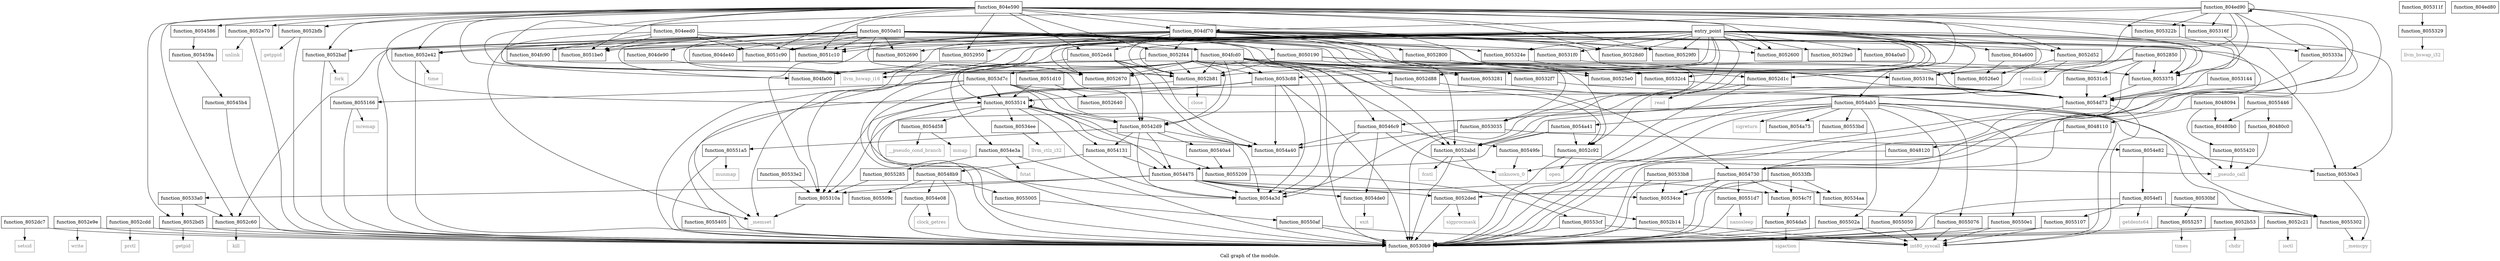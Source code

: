 digraph "Call graph of the module." {
  label="Call graph of the module.";
  node [shape=record];

  Node_function_8052d88 [label="{function_8052d88}"];
  Node_function_80531c5 [label="{function_80531c5}"];
  Node_function_8052dc7 [label="{function_8052dc7}"];
  Node_function_80531f0 [label="{function_80531f0}"];
  Node_function_805322b [label="{function_805322b}"];
  Node_function_8052ded [label="{function_8052ded}"];
  Node_function_805324e [label="{function_805324e}"];
  Node_function_8052e42 [label="{function_8052e42}"];
  Node_function_8053281 [label="{function_8053281}"];
  Node_function_8052850 [label="{function_8052850}"];
  Node_function_80528d0 [label="{function_80528d0}"];
  Node_function_80532c4 [label="{function_80532c4}"];
  Node_function_8052e70 [label="{function_8052e70}"];
  Node_function_80532f7 [label="{function_80532f7}"];
  Node_function_8052e9e [label="{function_8052e9e}"];
  Node_function_805333a [label="{function_805333a}"];
  Node_function_8052ed4 [label="{function_8052ed4}"];
  Node_function_8052f44 [label="{function_8052f44}"];
  Node_function_8053d7c [label="{function_8053d7c}"];
  Node_function_8053375 [label="{function_8053375}"];
  Node_function_8053035 [label="{function_8053035}"];
  Node_function_80533a0 [label="{function_80533a0}"];
  Node_function_80530b9 [label="{function_80530b9}"];
  Node_function_8052cdd [label="{function_8052cdd}"];
  Node_function_80534ce [label="{function_80534ce}"];
  Node_function_8052950 [label="{function_8052950}"];
  Node_function_80529a0 [label="{function_80529a0}"];
  Node_function_8053144 [label="{function_8053144}"];
  Node_function_80529f0 [label="{function_80529f0}"];
  Node_function_80534ee [label="{function_80534ee}"];
  Node_function_8052abd [label="{function_8052abd}"];
  Node_function_8052b14 [label="{function_8052b14}"];
  Node_function_8052b53 [label="{function_8052b53}"];
  Node_function_8052b81 [label="{function_8052b81}"];
  Node_function_8052baf [label="{function_8052baf}"];
  Node_function_8052bd5 [label="{function_8052bd5}"];
  Node_function_8052d1c [label="{function_8052d1c}"];
  Node_function_80530bf [label="{function_80530bf}"];
  Node_function_80533b8 [label="{function_80533b8}"];
  Node_function_805316f [label="{function_805316f}"];
  Node_function_80530e3 [label="{function_80530e3}"];
  Node_function_8052bfb [label="{function_8052bfb}"];
  Node_function_8052c21 [label="{function_8052c21}"];
  Node_function_8053c88 [label="{function_8053c88}"];
  Node_function_8052c60 [label="{function_8052c60}"];
  Node_function_8052d52 [label="{function_8052d52}"];
  Node_function_805319a [label="{function_805319a}"];
  Node_function_80533e2 [label="{function_80533e2}"];
  Node_function_80533fb [label="{function_80533fb}"];
  Node_function_805310a [label="{function_805310a}"];
  Node_function_8053514 [label="{function_8053514}"];
  Node_function_8052c92 [label="{function_8052c92}"];
  Node_function_805311f [label="{function_805311f}"];
  Node_function_80553cf [label="{function_80553cf}"];
  Node_function_8055405 [label="{function_8055405}"];
  Node_function_80540a4 [label="{function_80540a4}"];
  Node_function_8054131 [label="{function_8054131}"];
  Node_function_80542d9 [label="{function_80542d9}"];
  Node_function_8054475 [label="{function_8054475}"];
  Node_function_8054586 [label="{function_8054586}"];
  Node_function_805459a [label="{function_805459a}"];
  Node_function_80545b4 [label="{function_80545b4}"];
  Node_function_80546c9 [label="{function_80546c9}"];
  Node_function_8054730 [label="{function_8054730}"];
  Node_function_80548b9 [label="{function_80548b9}"];
  Node_function_80549fe [label="{function_80549fe}"];
  Node_function_8054a3d [label="{function_8054a3d}"];
  Node_function_8054a40 [label="{function_8054a40}"];
  Node_function_8054a41 [label="{function_8054a41}"];
  Node_function_8054a75 [label="{function_8054a75}"];
  Node_function_8054ab5 [label="{function_8054ab5}"];
  Node_function_8054c7f [label="{function_8054c7f}"];
  Node_function_8054d58 [label="{function_8054d58}"];
  Node_function_8054d73 [label="{function_8054d73}"];
  Node_function_8054da5 [label="{function_8054da5}"];
  Node_function_8054de0 [label="{function_8054de0}"];
  Node_function_8054e08 [label="{function_8054e08}"];
  Node_function_8054e3a [label="{function_8054e3a}"];
  Node_function_8054e82 [label="{function_8054e82}"];
  Node_function_8054ef1 [label="{function_8054ef1}"];
  Node_function_8055005 [label="{function_8055005}"];
  Node_function_805502a [label="{function_805502a}"];
  Node_function_8055050 [label="{function_8055050}"];
  Node_function_8055076 [label="{function_8055076}"];
  Node_function_805509c [label="{function_805509c}"];
  Node_function_80550af [label="{function_80550af}"];
  Node_function_80550e1 [label="{function_80550e1}"];
  Node_function_8055107 [label="{function_8055107}"];
  Node_function_8055166 [label="{function_8055166}"];
  Node_function_80551a5 [label="{function_80551a5}"];
  Node_function_80551d7 [label="{function_80551d7}"];
  Node_function_8055209 [label="{function_8055209}"];
  Node_function_8055257 [label="{function_8055257}"];
  Node_function_8055285 [label="{function_8055285}"];
  Node_function_8055302 [label="{function_8055302}"];
  Node_function_8055329 [label="{function_8055329}"];
  Node_function_80553bd [label="{function_80553bd}"];
  Node_function_8055420 [label="{function_8055420}"];
  Node_function_8055446 [label="{function_8055446}"];
  Node_llvm_ctlz_i32 [color="gray50", fontcolor="gray50", label="{llvm_ctlz_i32}"];
  Node_llvm_bswap_i32 [color="gray50", fontcolor="gray50", label="{llvm_bswap_i32}"];
  Node__memset [color="gray50", fontcolor="gray50", label="{_memset}"];
  Node__memcpy [color="gray50", fontcolor="gray50", label="{_memcpy}"];
  Node_llvm_bswap_i16 [color="gray50", fontcolor="gray50", label="{llvm_bswap_i16}"];
  Node_unknown_0 [color="gray50", fontcolor="gray50", label="{unknown_0}"];
  Node_fcntl [color="gray50", fontcolor="gray50", label="{fcntl}"];
  Node_int80_syscall [color="gray50", fontcolor="gray50", label="{int80_syscall}"];
  Node_chdir [color="gray50", fontcolor="gray50", label="{chdir}"];
  Node_close [color="gray50", fontcolor="gray50", label="{close}"];
  Node_fork [color="gray50", fontcolor="gray50", label="{fork}"];
  Node_getpid [color="gray50", fontcolor="gray50", label="{getpid}"];
  Node_getppid [color="gray50", fontcolor="gray50", label="{getppid}"];
  Node_ioctl [color="gray50", fontcolor="gray50", label="{ioctl}"];
  Node_kill [color="gray50", fontcolor="gray50", label="{kill}"];
  Node_open [color="gray50", fontcolor="gray50", label="{open}"];
  Node_prctl [color="gray50", fontcolor="gray50", label="{prctl}"];
  Node_read [color="gray50", fontcolor="gray50", label="{read}"];
  Node_readlink [color="gray50", fontcolor="gray50", label="{readlink}"];
  Node_setsid [color="gray50", fontcolor="gray50", label="{setsid}"];
  Node_sigprocmask [color="gray50", fontcolor="gray50", label="{sigprocmask}"];
  Node_time [color="gray50", fontcolor="gray50", label="{time}"];
  Node_unlink [color="gray50", fontcolor="gray50", label="{unlink}"];
  Node_write [color="gray50", fontcolor="gray50", label="{write}"];
  Node_sigreturn [color="gray50", fontcolor="gray50", label="{sigreturn}"];
  Node_mmap [color="gray50", fontcolor="gray50", label="{mmap}"];
  Node_sigaction [color="gray50", fontcolor="gray50", label="{sigaction}"];
  Node_exit [color="gray50", fontcolor="gray50", label="{exit}"];
  Node_clock_getres [color="gray50", fontcolor="gray50", label="{clock_getres}"];
  Node_fstat [color="gray50", fontcolor="gray50", label="{fstat}"];
  Node_getdents64 [color="gray50", fontcolor="gray50", label="{getdents64}"];
  Node_mremap [color="gray50", fontcolor="gray50", label="{mremap}"];
  Node_munmap [color="gray50", fontcolor="gray50", label="{munmap}"];
  Node_nanosleep [color="gray50", fontcolor="gray50", label="{nanosleep}"];
  Node_times [color="gray50", fontcolor="gray50", label="{times}"];
  Node___pseudo_call [color="gray50", fontcolor="gray50", label="{__pseudo_call}"];
  Node___pseudo_cond_branch [color="gray50", fontcolor="gray50", label="{__pseudo_cond_branch}"];
  Node_function_8048094 [label="{function_8048094}"];
  Node_function_80480b0 [label="{function_80480b0}"];
  Node_function_80480c0 [label="{function_80480c0}"];
  Node_function_8048110 [label="{function_8048110}"];
  Node_function_8048120 [label="{function_8048120}"];
  Node_entry_point [label="{entry_point}"];
  Node_function_804a0a0 [label="{function_804a0a0}"];
  Node_function_804a600 [label="{function_804a600}"];
  Node_function_804de40 [label="{function_804de40}"];
  Node_function_804de90 [label="{function_804de90}"];
  Node_function_804df70 [label="{function_804df70}"];
  Node_function_804e590 [label="{function_804e590}"];
  Node_function_804ed80 [label="{function_804ed80}"];
  Node_function_804ed90 [label="{function_804ed90}"];
  Node_function_804eed0 [label="{function_804eed0}"];
  Node_function_80534aa [label="{function_80534aa}"];
  Node_function_804fa00 [label="{function_804fa00}"];
  Node_function_804fc90 [label="{function_804fc90}"];
  Node_function_804fcd0 [label="{function_804fcd0}"];
  Node_function_8050190 [label="{function_8050190}"];
  Node_function_8050a01 [label="{function_8050a01}"];
  Node_function_8051be0 [label="{function_8051be0}"];
  Node_function_8051c10 [label="{function_8051c10}"];
  Node_function_8051c90 [label="{function_8051c90}"];
  Node_function_8051d10 [label="{function_8051d10}"];
  Node_function_80525e0 [label="{function_80525e0}"];
  Node_function_8052600 [label="{function_8052600}"];
  Node_function_8052640 [label="{function_8052640}"];
  Node_function_8052670 [label="{function_8052670}"];
  Node_function_8052690 [label="{function_8052690}"];
  Node_function_80526e0 [label="{function_80526e0}"];
  Node_function_8052800 [label="{function_8052800}"];
  Node_function_8052d88 -> Node_function_80530b9;
  Node_function_8052d88 -> Node_int80_syscall;
  Node_function_80531c5 -> Node_function_8054d73;
  Node_function_8052dc7 -> Node_function_80530b9;
  Node_function_8052dc7 -> Node_setsid;
  Node_function_80531f0 -> Node_function_8054d73;
  Node_function_805322b -> Node_function_8054d73;
  Node_function_8052ded -> Node_function_80530b9;
  Node_function_8052ded -> Node_sigprocmask;
  Node_function_805324e -> Node_function_8054d73;
  Node_function_8052e42 -> Node_function_80530b9;
  Node_function_8052e42 -> Node_time;
  Node_function_8053281 -> Node_function_8054d73;
  Node_function_8052850 -> Node_function_80531c5;
  Node_function_8052850 -> Node_function_8053375;
  Node_function_8052850 -> Node_function_80530b9;
  Node_function_8052850 -> Node_function_8052b81;
  Node_function_8052850 -> Node_function_805319a;
  Node_function_80532c4 -> Node_function_8054d73;
  Node_function_8052e70 -> Node_function_80530b9;
  Node_function_8052e70 -> Node_unlink;
  Node_function_80532f7 -> Node_function_8054d73;
  Node_function_8052e9e -> Node_function_80530b9;
  Node_function_8052e9e -> Node_write;
  Node_function_805333a -> Node_function_8054d73;
  Node_function_8052ed4 -> Node_function_80530b9;
  Node_function_8052ed4 -> Node_function_8052b81;
  Node_function_8052ed4 -> Node_function_80542d9;
  Node_function_8052ed4 -> Node_function_8054a3d;
  Node_function_8052ed4 -> Node_function_8054a40;
  Node_function_8052f44 -> Node_function_80530b9;
  Node_function_8052f44 -> Node_function_8052abd;
  Node_function_8052f44 -> Node_function_8052b81;
  Node_function_8052f44 -> Node_function_8053c88;
  Node_function_8052f44 -> Node_function_8053514;
  Node_function_8052f44 -> Node_function_8052c92;
  Node_function_8052f44 -> Node_function_80542d9;
  Node_function_8052f44 -> Node_function_8054a3d;
  Node_function_8052f44 -> Node_function_8054e3a;
  Node_function_8053d7c -> Node_function_80530b9;
  Node_function_8053d7c -> Node_function_8053514;
  Node_function_8053d7c -> Node_function_80542d9;
  Node_function_8053d7c -> Node_function_8054475;
  Node_function_8053d7c -> Node_function_8054a3d;
  Node_function_8053d7c -> Node_function_8054a40;
  Node_function_8053d7c -> Node_function_8055166;
  Node_function_8053d7c -> Node_function_8055302;
  Node_function_8053375 -> Node_function_8054d73;
  Node_function_8053035 -> Node_function_8054a3d;
  Node_function_8053035 -> Node_function_8054a40;
  Node_function_8053035 -> Node_function_8054e82;
  Node_function_80533a0 -> Node_function_8052bd5;
  Node_function_80533a0 -> Node_function_8052c60;
  Node_function_8052cdd -> Node_function_80530b9;
  Node_function_8052cdd -> Node_prctl;
  Node_function_8053144 -> Node_function_8054d73;
  Node_function_80534ee -> Node_llvm_ctlz_i32;
  Node_function_8052abd -> Node_function_80530b9;
  Node_function_8052abd -> Node_function_8052b14;
  Node_function_8052abd -> Node_fcntl;
  Node_function_8052b14 -> Node_function_80530b9;
  Node_function_8052b14 -> Node_int80_syscall;
  Node_function_8052b53 -> Node_function_80530b9;
  Node_function_8052b53 -> Node_chdir;
  Node_function_8052b81 -> Node_function_80530b9;
  Node_function_8052b81 -> Node_close;
  Node_function_8052baf -> Node_function_80530b9;
  Node_function_8052baf -> Node_fork;
  Node_function_8052bd5 -> Node_function_80530b9;
  Node_function_8052bd5 -> Node_getpid;
  Node_function_8052d1c -> Node_function_80530b9;
  Node_function_8052d1c -> Node_read;
  Node_function_80530bf -> Node_function_8055257;
  Node_function_80533b8 -> Node_function_80530b9;
  Node_function_80533b8 -> Node_function_80534ce;
  Node_function_805316f -> Node_function_8054d73;
  Node_function_80530e3 -> Node__memcpy;
  Node_function_8052bfb -> Node_function_80530b9;
  Node_function_8052bfb -> Node_getppid;
  Node_function_8052c21 -> Node_function_80530b9;
  Node_function_8052c21 -> Node_ioctl;
  Node_function_8053c88 -> Node_function_80530b9;
  Node_function_8053c88 -> Node_function_805310a;
  Node_function_8053c88 -> Node_function_8053514;
  Node_function_8053c88 -> Node_function_8054a3d;
  Node_function_8053c88 -> Node_function_8054a40;
  Node_function_8052c60 -> Node_function_80530b9;
  Node_function_8052c60 -> Node_kill;
  Node_function_8052d52 -> Node_function_80530b9;
  Node_function_8052d52 -> Node_readlink;
  Node_function_805319a -> Node_function_8054d73;
  Node_function_80533e2 -> Node_function_805310a;
  Node_function_80533fb -> Node_function_80530b9;
  Node_function_80533fb -> Node_function_80534ce;
  Node_function_80533fb -> Node_function_8054c7f;
  Node_function_80533fb -> Node_function_80534aa;
  Node_function_805310a -> Node__memset;
  Node_function_8053514 -> Node_function_80530b9;
  Node_function_8053514 -> Node_function_80534ee;
  Node_function_8053514 -> Node_function_8053514;
  Node_function_8053514 -> Node_function_8054131;
  Node_function_8053514 -> Node_function_80542d9;
  Node_function_8053514 -> Node_function_8054a3d;
  Node_function_8053514 -> Node_function_8054a40;
  Node_function_8053514 -> Node_function_8054d58;
  Node_function_8053514 -> Node_function_8055209;
  Node_function_8052c92 -> Node_function_80530b9;
  Node_function_8052c92 -> Node_open;
  Node_function_805311f -> Node_function_8055329;
  Node_function_80553cf -> Node_function_80530b9;
  Node_function_80553cf -> Node_int80_syscall;
  Node_function_8055405 -> Node_function_80530b9;
  Node_function_80540a4 -> Node_function_8055209;
  Node_function_8054131 -> Node_function_8054475;
  Node_function_8054131 -> Node_function_80548b9;
  Node_function_80542d9 -> Node_function_80540a4;
  Node_function_80542d9 -> Node_function_8054131;
  Node_function_80542d9 -> Node_function_8054475;
  Node_function_80542d9 -> Node_function_8054a3d;
  Node_function_80542d9 -> Node_function_8054a40;
  Node_function_80542d9 -> Node_function_80551a5;
  Node_function_8054475 -> Node_function_8052ded;
  Node_function_8054475 -> Node_function_80533a0;
  Node_function_8054475 -> Node_function_80534ce;
  Node_function_8054475 -> Node_function_805310a;
  Node_function_8054475 -> Node_function_8054a3d;
  Node_function_8054475 -> Node_function_8054c7f;
  Node_function_8054475 -> Node_function_8054de0;
  Node_function_8054586 -> Node_function_805459a;
  Node_function_805459a -> Node_function_80545b4;
  Node_function_80545b4 -> Node_function_80530b9;
  Node_function_80546c9 -> Node_function_80549fe;
  Node_function_80546c9 -> Node_function_8054a3d;
  Node_function_80546c9 -> Node_function_8054a40;
  Node_function_80546c9 -> Node_function_8054de0;
  Node_function_80546c9 -> Node_unknown_0;
  Node_function_8054730 -> Node_function_8052ded;
  Node_function_8054730 -> Node_function_80530b9;
  Node_function_8054730 -> Node_function_80534ce;
  Node_function_8054730 -> Node_function_8054c7f;
  Node_function_8054730 -> Node_function_80551d7;
  Node_function_8054730 -> Node_function_80534aa;
  Node_function_80548b9 -> Node_function_80530b9;
  Node_function_80548b9 -> Node_function_8054e08;
  Node_function_80548b9 -> Node_function_8055005;
  Node_function_80548b9 -> Node_function_805509c;
  Node_function_80549fe -> Node_unknown_0;
  Node_function_80549fe -> Node___pseudo_call;
  Node_function_8054a41 -> Node_function_8052abd;
  Node_function_8054a41 -> Node_function_8052c92;
  Node_function_8054a41 -> Node_function_8054475;
  Node_function_8054ab5 -> Node_function_80530b9;
  Node_function_8054ab5 -> Node_function_805310a;
  Node_function_8054ab5 -> Node_function_80546c9;
  Node_function_8054ab5 -> Node_function_8054a41;
  Node_function_8054ab5 -> Node_function_8054a75;
  Node_function_8054ab5 -> Node_function_805502a;
  Node_function_8054ab5 -> Node_function_8055050;
  Node_function_8054ab5 -> Node_function_8055076;
  Node_function_8054ab5 -> Node_function_80550e1;
  Node_function_8054ab5 -> Node_function_8055302;
  Node_function_8054ab5 -> Node_function_80553bd;
  Node_function_8054ab5 -> Node_sigreturn;
  Node_function_8054ab5 -> Node___pseudo_call;
  Node_function_8054c7f -> Node_function_8054da5;
  Node_function_8054c7f -> Node_function_8055302;
  Node_function_8054d58 -> Node_mmap;
  Node_function_8054d58 -> Node___pseudo_cond_branch;
  Node_function_8054d73 -> Node_function_80530b9;
  Node_function_8054d73 -> Node_int80_syscall;
  Node_function_8054da5 -> Node_function_80530b9;
  Node_function_8054da5 -> Node_sigaction;
  Node_function_8054de0 -> Node_exit;
  Node_function_8054e08 -> Node_function_80530b9;
  Node_function_8054e08 -> Node_clock_getres;
  Node_function_8054e3a -> Node_function_80530b9;
  Node_function_8054e3a -> Node_function_8055285;
  Node_function_8054e3a -> Node_fstat;
  Node_function_8054e82 -> Node_function_80530e3;
  Node_function_8054e82 -> Node_function_8054ef1;
  Node_function_8054ef1 -> Node_function_80530b9;
  Node_function_8054ef1 -> Node_function_8055107;
  Node_function_8054ef1 -> Node_function_8055302;
  Node_function_8054ef1 -> Node_getdents64;
  Node_function_8055005 -> Node_function_80550af;
  Node_function_805502a -> Node_function_80530b9;
  Node_function_805502a -> Node_int80_syscall;
  Node_function_8055050 -> Node_function_80530b9;
  Node_function_8055050 -> Node_int80_syscall;
  Node_function_8055076 -> Node_function_80530b9;
  Node_function_8055076 -> Node_int80_syscall;
  Node_function_80550af -> Node_function_80530b9;
  Node_function_80550af -> Node_int80_syscall;
  Node_function_80550e1 -> Node_function_80530b9;
  Node_function_80550e1 -> Node_int80_syscall;
  Node_function_8055107 -> Node_function_80530b9;
  Node_function_8055107 -> Node_int80_syscall;
  Node_function_8055166 -> Node_function_80530b9;
  Node_function_8055166 -> Node_mremap;
  Node_function_80551a5 -> Node_function_80530b9;
  Node_function_80551a5 -> Node_munmap;
  Node_function_80551d7 -> Node_function_80530b9;
  Node_function_80551d7 -> Node_nanosleep;
  Node_function_8055209 -> Node_function_80553cf;
  Node_function_8055257 -> Node_function_80530b9;
  Node_function_8055257 -> Node_times;
  Node_function_8055285 -> Node_function_805310a;
  Node_function_8055302 -> Node__memcpy;
  Node_function_8055329 -> Node_llvm_bswap_i32;
  Node_function_8055420 -> Node___pseudo_call;
  Node_function_8055446 -> Node_function_80480b0;
  Node_function_8055446 -> Node_function_80480c0;
  Node_function_8048094 -> Node_function_8055420;
  Node_function_8048094 -> Node_function_80480b0;
  Node_function_8048094 -> Node_function_8048110;
  Node_function_80480c0 -> Node___pseudo_call;
  Node_function_8048110 -> Node_function_8048120;
  Node_function_8048120 -> Node_unknown_0;
  Node_entry_point -> Node_function_8052d88;
  Node_entry_point -> Node_function_80531f0;
  Node_entry_point -> Node_function_805324e;
  Node_entry_point -> Node_function_8052e42;
  Node_entry_point -> Node_function_80528d0;
  Node_entry_point -> Node_function_80532c4;
  Node_entry_point -> Node_function_805333a;
  Node_entry_point -> Node_function_8053375;
  Node_entry_point -> Node_function_80530b9;
  Node_entry_point -> Node_function_8052950;
  Node_entry_point -> Node_function_80529a0;
  Node_entry_point -> Node_function_80529f0;
  Node_entry_point -> Node_function_8052abd;
  Node_entry_point -> Node_function_8052b81;
  Node_entry_point -> Node_function_80530e3;
  Node_entry_point -> Node_function_8053c88;
  Node_entry_point -> Node_function_805319a;
  Node_entry_point -> Node_function_805310a;
  Node_entry_point -> Node_function_8054730;
  Node_entry_point -> Node_function_8054ab5;
  Node_entry_point -> Node__memset;
  Node_entry_point -> Node_llvm_bswap_i16;
  Node_entry_point -> Node_function_804a0a0;
  Node_entry_point -> Node_function_804a600;
  Node_entry_point -> Node_function_804fa00;
  Node_entry_point -> Node_function_8051be0;
  Node_entry_point -> Node_function_8051c10;
  Node_entry_point -> Node_function_8051c90;
  Node_entry_point -> Node_function_80525e0;
  Node_entry_point -> Node_function_8052600;
  Node_entry_point -> Node_function_8052670;
  Node_entry_point -> Node_function_8052690;
  Node_entry_point -> Node_function_80526e0;
  Node_function_804a600 -> Node_function_80526e0;
  Node_function_804de90 -> Node_llvm_bswap_i16;
  Node_function_804df70 -> Node_function_80528d0;
  Node_function_804df70 -> Node_function_8052ed4;
  Node_function_804df70 -> Node_function_8052f44;
  Node_function_804df70 -> Node_function_8053035;
  Node_function_804df70 -> Node_function_80529f0;
  Node_function_804df70 -> Node_function_8052b81;
  Node_function_804df70 -> Node_function_8052c60;
  Node_function_804df70 -> Node_function_8052d52;
  Node_function_804df70 -> Node_function_805310a;
  Node_function_804df70 -> Node_function_8052c92;
  Node_function_804df70 -> Node_function_8054730;
  Node_function_804df70 -> Node_llvm_bswap_i16;
  Node_function_804df70 -> Node_function_8051be0;
  Node_function_804df70 -> Node_function_8051c10;
  Node_function_804df70 -> Node_function_8051c90;
  Node_function_804df70 -> Node_function_80525e0;
  Node_function_804df70 -> Node_function_8052600;
  Node_function_804df70 -> Node_function_8052670;
  Node_function_804df70 -> Node_function_80526e0;
  Node_function_804df70 -> Node_function_8052800;
  Node_function_804e590 -> Node_function_805322b;
  Node_function_804e590 -> Node_function_8052e42;
  Node_function_804e590 -> Node_function_80528d0;
  Node_function_804e590 -> Node_function_8052e70;
  Node_function_804e590 -> Node_function_8052ed4;
  Node_function_804e590 -> Node_function_8052f44;
  Node_function_804e590 -> Node_function_8053375;
  Node_function_804e590 -> Node_function_8053035;
  Node_function_804e590 -> Node_function_8052950;
  Node_function_804e590 -> Node_function_80529f0;
  Node_function_804e590 -> Node_function_8052b81;
  Node_function_804e590 -> Node_function_8052baf;
  Node_function_804e590 -> Node_function_8052bd5;
  Node_function_804e590 -> Node_function_8052d1c;
  Node_function_804e590 -> Node_function_805316f;
  Node_function_804e590 -> Node_function_8052bfb;
  Node_function_804e590 -> Node_function_8052c60;
  Node_function_804e590 -> Node_function_8052d52;
  Node_function_804e590 -> Node_function_8053514;
  Node_function_804e590 -> Node_function_8052c92;
  Node_function_804e590 -> Node_function_8054586;
  Node_function_804e590 -> Node_function_8054730;
  Node_function_804e590 -> Node_function_804df70;
  Node_function_804e590 -> Node_function_8051be0;
  Node_function_804e590 -> Node_function_8051c10;
  Node_function_804e590 -> Node_function_8051c90;
  Node_function_804e590 -> Node_function_8052600;
  Node_function_804e590 -> Node_function_8052670;
  Node_function_804ed90 -> Node_function_805322b;
  Node_function_804ed90 -> Node_function_805333a;
  Node_function_804ed90 -> Node_function_8053375;
  Node_function_804ed90 -> Node_function_80530b9;
  Node_function_804ed90 -> Node_function_8052abd;
  Node_function_804ed90 -> Node_function_8052b81;
  Node_function_804ed90 -> Node_function_805316f;
  Node_function_804ed90 -> Node_function_805319a;
  Node_function_804ed90 -> Node_function_8054730;
  Node_function_804ed90 -> Node_function_804df70;
  Node_function_804ed90 -> Node_function_804ed90;
  Node_function_804eed0 -> Node_function_804fa00;
  Node_function_804eed0 -> Node_function_804fc90;
  Node_function_804eed0 -> Node_function_804fcd0;
  Node_function_804eed0 -> Node_function_8051be0;
  Node_function_804eed0 -> Node_function_8051c10;
  Node_function_804eed0 -> Node_function_8051c90;
  Node_function_804fc90 -> Node_function_80542d9;
  Node_function_804fcd0 -> Node_function_8052d88;
  Node_function_804fcd0 -> Node_function_8053281;
  Node_function_804fcd0 -> Node_function_80532c4;
  Node_function_804fcd0 -> Node_function_8053d7c;
  Node_function_804fcd0 -> Node_function_8053375;
  Node_function_804fcd0 -> Node_function_8052abd;
  Node_function_804fcd0 -> Node_function_8052b81;
  Node_function_804fcd0 -> Node_function_8053c88;
  Node_function_804fcd0 -> Node_function_805319a;
  Node_function_804fcd0 -> Node_function_80542d9;
  Node_function_804fcd0 -> Node_function_8054730;
  Node_function_804fcd0 -> Node__memset;
  Node_function_804fcd0 -> Node_llvm_bswap_i16;
  Node_function_804fcd0 -> Node_function_804fa00;
  Node_function_804fcd0 -> Node_function_80525e0;
  Node_function_804fcd0 -> Node_function_8052670;
  Node_function_8050190 -> Node_function_8053375;
  Node_function_8050190 -> Node_function_8052abd;
  Node_function_8050190 -> Node_function_8052b81;
  Node_function_8050190 -> Node_function_805319a;
  Node_function_8050190 -> Node_function_8052670;
  Node_function_8050a01 -> Node_function_8052d88;
  Node_function_8050a01 -> Node_function_80531f0;
  Node_function_8050a01 -> Node_function_805324e;
  Node_function_8050a01 -> Node_function_8052e42;
  Node_function_8050a01 -> Node_function_8053281;
  Node_function_8050a01 -> Node_function_80532c4;
  Node_function_8050a01 -> Node_function_80532f7;
  Node_function_8050a01 -> Node_function_8053375;
  Node_function_8050a01 -> Node_function_80530b9;
  Node_function_8050a01 -> Node_function_8052b81;
  Node_function_8050a01 -> Node_function_8052baf;
  Node_function_8050a01 -> Node_function_80530e3;
  Node_function_8050a01 -> Node_function_805319a;
  Node_function_8050a01 -> Node_function_80546c9;
  Node_function_8050a01 -> Node__memset;
  Node_function_8050a01 -> Node_llvm_bswap_i16;
  Node_function_8050a01 -> Node_function_804de40;
  Node_function_8050a01 -> Node_function_804de90;
  Node_function_8050a01 -> Node_function_804fa00;
  Node_function_8050a01 -> Node_function_804fc90;
  Node_function_8050a01 -> Node_function_804fcd0;
  Node_function_8050a01 -> Node_function_8050190;
  Node_function_8050a01 -> Node_function_8051be0;
  Node_function_8050a01 -> Node_function_8051c10;
  Node_function_8050a01 -> Node_function_8051c90;
  Node_function_8050a01 -> Node_function_8052690;
  Node_function_8051d10 -> Node_function_8053514;
  Node_function_8051d10 -> Node_function_8052640;
  Node_function_8052800 -> Node_function_8052d1c;
}
